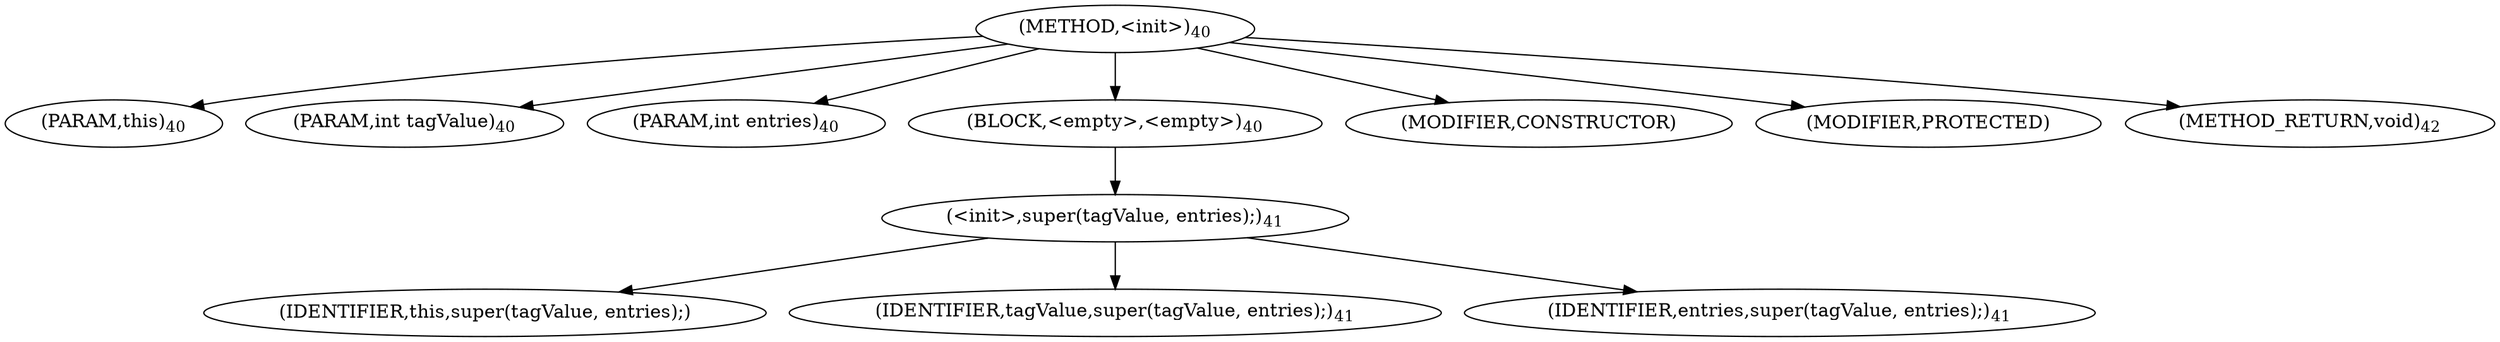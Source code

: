 digraph "&lt;init&gt;" {  
"11" [label = <(METHOD,&lt;init&gt;)<SUB>40</SUB>> ]
"4" [label = <(PARAM,this)<SUB>40</SUB>> ]
"12" [label = <(PARAM,int tagValue)<SUB>40</SUB>> ]
"13" [label = <(PARAM,int entries)<SUB>40</SUB>> ]
"14" [label = <(BLOCK,&lt;empty&gt;,&lt;empty&gt;)<SUB>40</SUB>> ]
"15" [label = <(&lt;init&gt;,super(tagValue, entries);)<SUB>41</SUB>> ]
"3" [label = <(IDENTIFIER,this,super(tagValue, entries);)> ]
"16" [label = <(IDENTIFIER,tagValue,super(tagValue, entries);)<SUB>41</SUB>> ]
"17" [label = <(IDENTIFIER,entries,super(tagValue, entries);)<SUB>41</SUB>> ]
"18" [label = <(MODIFIER,CONSTRUCTOR)> ]
"19" [label = <(MODIFIER,PROTECTED)> ]
"20" [label = <(METHOD_RETURN,void)<SUB>42</SUB>> ]
  "11" -> "4" 
  "11" -> "12" 
  "11" -> "13" 
  "11" -> "14" 
  "11" -> "18" 
  "11" -> "19" 
  "11" -> "20" 
  "14" -> "15" 
  "15" -> "3" 
  "15" -> "16" 
  "15" -> "17" 
}
